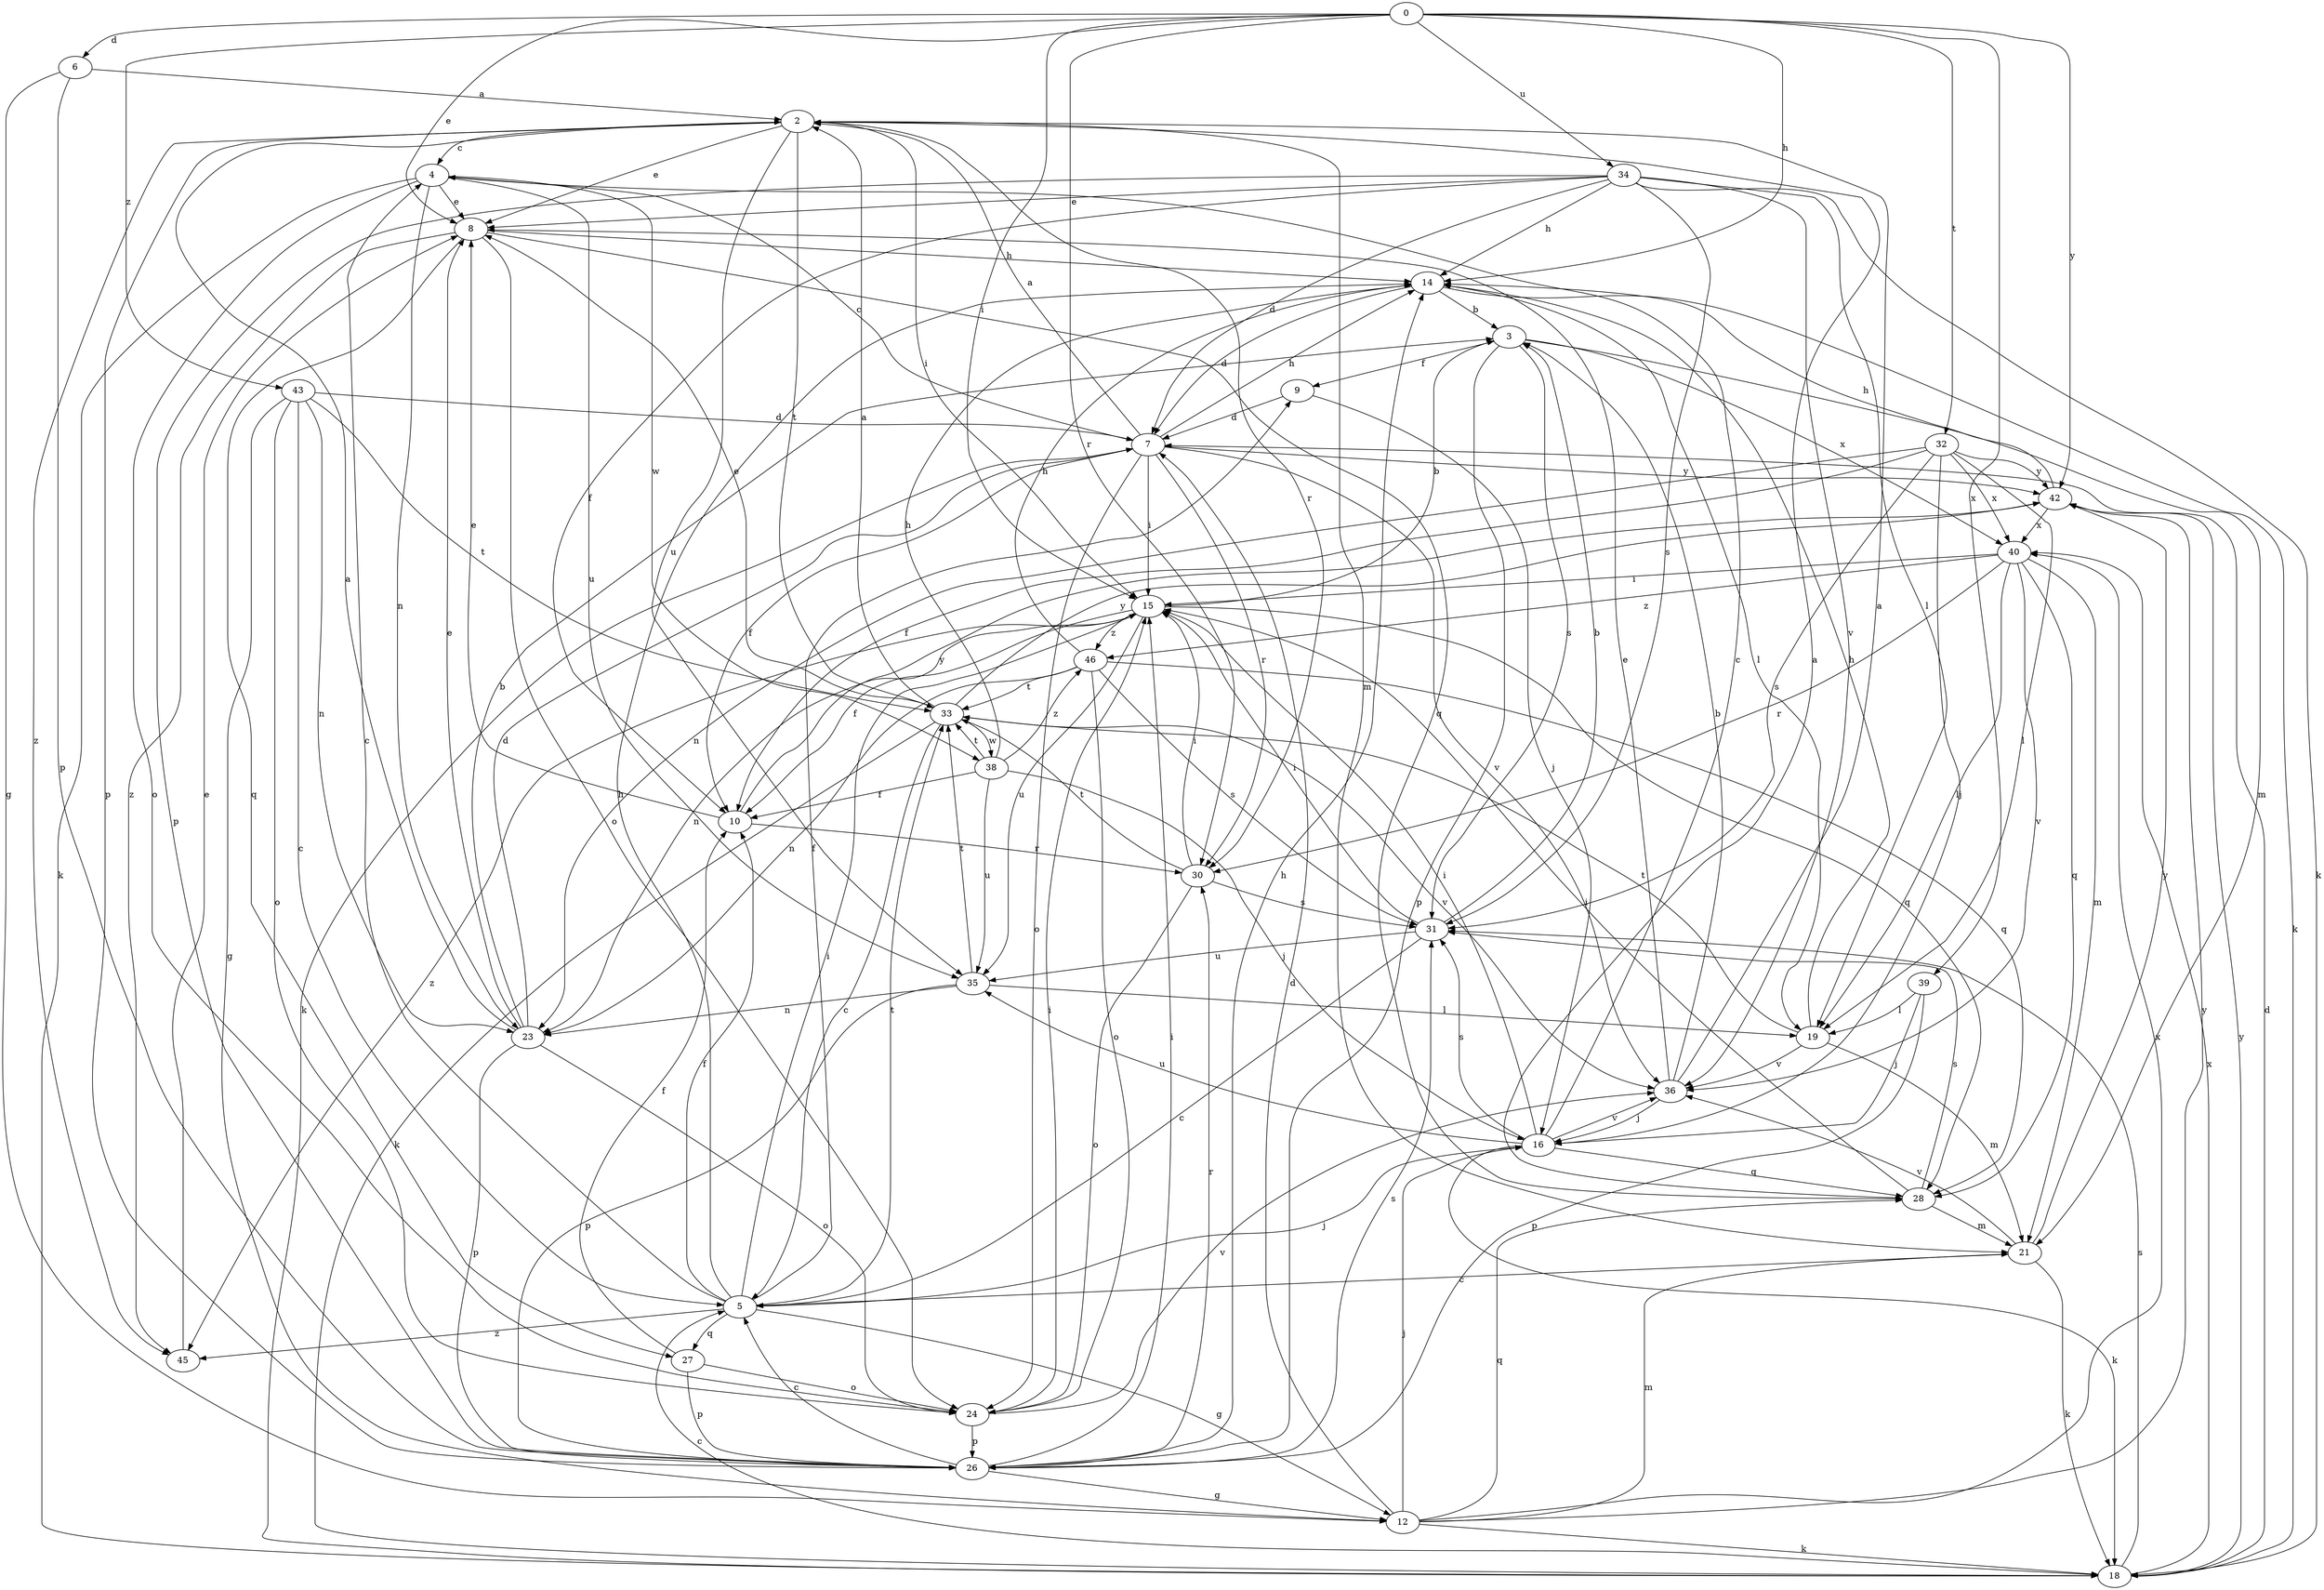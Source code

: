 strict digraph  {
0;
2;
3;
4;
5;
6;
7;
8;
9;
10;
12;
14;
15;
16;
18;
19;
21;
23;
24;
26;
27;
28;
30;
31;
32;
33;
34;
35;
36;
38;
39;
40;
42;
43;
45;
46;
0 -> 6  [label=d];
0 -> 8  [label=e];
0 -> 14  [label=h];
0 -> 15  [label=i];
0 -> 30  [label=r];
0 -> 32  [label=t];
0 -> 34  [label=u];
0 -> 39  [label=x];
0 -> 42  [label=y];
0 -> 43  [label=z];
2 -> 4  [label=c];
2 -> 8  [label=e];
2 -> 15  [label=i];
2 -> 21  [label=m];
2 -> 26  [label=p];
2 -> 30  [label=r];
2 -> 33  [label=t];
2 -> 35  [label=u];
2 -> 45  [label=z];
3 -> 9  [label=f];
3 -> 21  [label=m];
3 -> 26  [label=p];
3 -> 31  [label=s];
3 -> 40  [label=x];
4 -> 8  [label=e];
4 -> 18  [label=k];
4 -> 23  [label=n];
4 -> 24  [label=o];
4 -> 35  [label=u];
4 -> 38  [label=w];
5 -> 4  [label=c];
5 -> 9  [label=f];
5 -> 10  [label=f];
5 -> 12  [label=g];
5 -> 14  [label=h];
5 -> 15  [label=i];
5 -> 16  [label=j];
5 -> 27  [label=q];
5 -> 33  [label=t];
5 -> 45  [label=z];
6 -> 2  [label=a];
6 -> 12  [label=g];
6 -> 26  [label=p];
7 -> 2  [label=a];
7 -> 4  [label=c];
7 -> 10  [label=f];
7 -> 14  [label=h];
7 -> 15  [label=i];
7 -> 18  [label=k];
7 -> 24  [label=o];
7 -> 30  [label=r];
7 -> 36  [label=v];
7 -> 42  [label=y];
8 -> 14  [label=h];
8 -> 24  [label=o];
8 -> 27  [label=q];
8 -> 28  [label=q];
8 -> 45  [label=z];
9 -> 7  [label=d];
9 -> 16  [label=j];
10 -> 8  [label=e];
10 -> 30  [label=r];
10 -> 42  [label=y];
12 -> 7  [label=d];
12 -> 16  [label=j];
12 -> 18  [label=k];
12 -> 21  [label=m];
12 -> 28  [label=q];
12 -> 40  [label=x];
12 -> 42  [label=y];
14 -> 3  [label=b];
14 -> 7  [label=d];
14 -> 18  [label=k];
14 -> 19  [label=l];
15 -> 3  [label=b];
15 -> 10  [label=f];
15 -> 23  [label=n];
15 -> 28  [label=q];
15 -> 35  [label=u];
15 -> 45  [label=z];
15 -> 46  [label=z];
16 -> 4  [label=c];
16 -> 15  [label=i];
16 -> 18  [label=k];
16 -> 28  [label=q];
16 -> 31  [label=s];
16 -> 35  [label=u];
16 -> 36  [label=v];
18 -> 5  [label=c];
18 -> 7  [label=d];
18 -> 31  [label=s];
18 -> 40  [label=x];
18 -> 42  [label=y];
19 -> 14  [label=h];
19 -> 21  [label=m];
19 -> 33  [label=t];
19 -> 36  [label=v];
21 -> 5  [label=c];
21 -> 18  [label=k];
21 -> 36  [label=v];
21 -> 42  [label=y];
23 -> 2  [label=a];
23 -> 3  [label=b];
23 -> 7  [label=d];
23 -> 8  [label=e];
23 -> 24  [label=o];
23 -> 26  [label=p];
24 -> 15  [label=i];
24 -> 26  [label=p];
24 -> 36  [label=v];
26 -> 5  [label=c];
26 -> 12  [label=g];
26 -> 14  [label=h];
26 -> 15  [label=i];
26 -> 30  [label=r];
26 -> 31  [label=s];
27 -> 10  [label=f];
27 -> 24  [label=o];
27 -> 26  [label=p];
28 -> 2  [label=a];
28 -> 15  [label=i];
28 -> 21  [label=m];
28 -> 31  [label=s];
30 -> 15  [label=i];
30 -> 24  [label=o];
30 -> 31  [label=s];
30 -> 33  [label=t];
31 -> 3  [label=b];
31 -> 5  [label=c];
31 -> 15  [label=i];
31 -> 35  [label=u];
32 -> 10  [label=f];
32 -> 16  [label=j];
32 -> 19  [label=l];
32 -> 23  [label=n];
32 -> 31  [label=s];
32 -> 40  [label=x];
32 -> 42  [label=y];
33 -> 2  [label=a];
33 -> 5  [label=c];
33 -> 8  [label=e];
33 -> 18  [label=k];
33 -> 36  [label=v];
33 -> 38  [label=w];
33 -> 42  [label=y];
34 -> 7  [label=d];
34 -> 8  [label=e];
34 -> 10  [label=f];
34 -> 14  [label=h];
34 -> 18  [label=k];
34 -> 19  [label=l];
34 -> 26  [label=p];
34 -> 31  [label=s];
34 -> 36  [label=v];
35 -> 19  [label=l];
35 -> 23  [label=n];
35 -> 26  [label=p];
35 -> 33  [label=t];
36 -> 2  [label=a];
36 -> 3  [label=b];
36 -> 8  [label=e];
36 -> 16  [label=j];
38 -> 10  [label=f];
38 -> 14  [label=h];
38 -> 16  [label=j];
38 -> 33  [label=t];
38 -> 35  [label=u];
38 -> 46  [label=z];
39 -> 16  [label=j];
39 -> 19  [label=l];
39 -> 26  [label=p];
40 -> 15  [label=i];
40 -> 19  [label=l];
40 -> 21  [label=m];
40 -> 28  [label=q];
40 -> 30  [label=r];
40 -> 36  [label=v];
40 -> 46  [label=z];
42 -> 14  [label=h];
42 -> 40  [label=x];
43 -> 5  [label=c];
43 -> 7  [label=d];
43 -> 12  [label=g];
43 -> 23  [label=n];
43 -> 24  [label=o];
43 -> 33  [label=t];
45 -> 8  [label=e];
46 -> 14  [label=h];
46 -> 23  [label=n];
46 -> 24  [label=o];
46 -> 28  [label=q];
46 -> 31  [label=s];
46 -> 33  [label=t];
}

